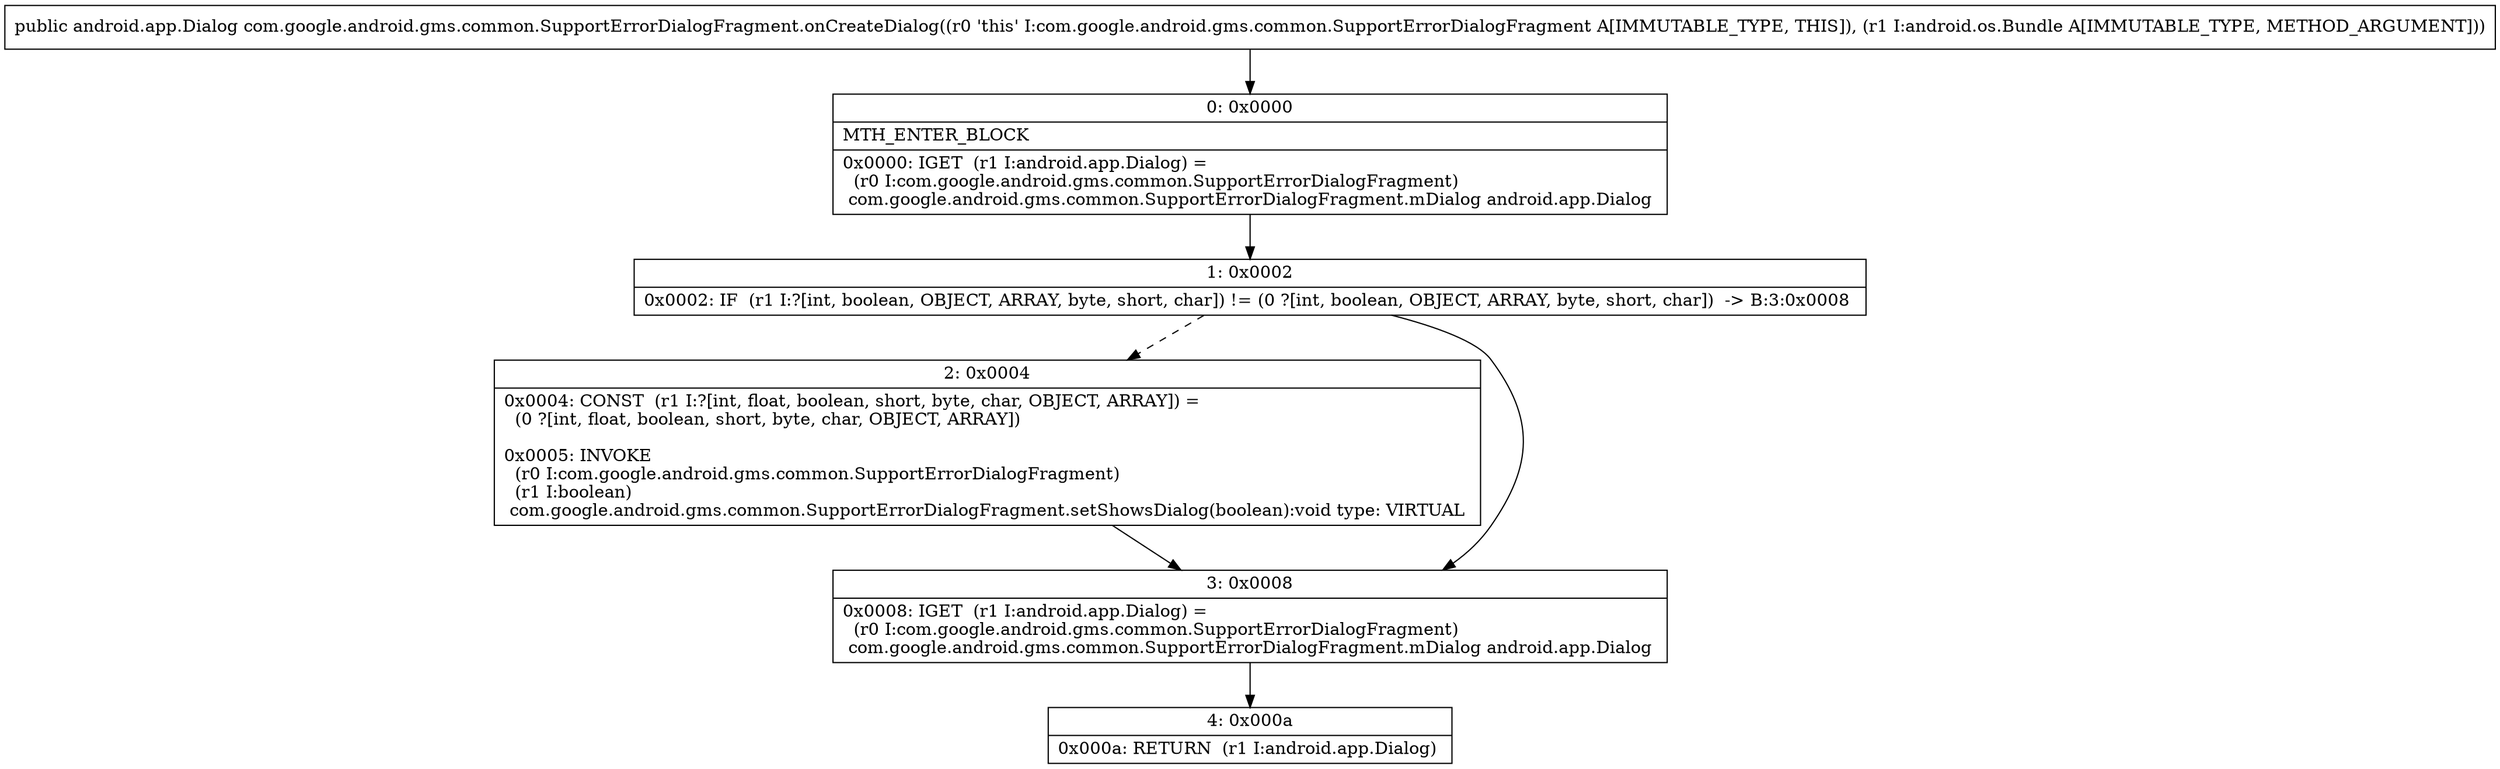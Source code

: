 digraph "CFG forcom.google.android.gms.common.SupportErrorDialogFragment.onCreateDialog(Landroid\/os\/Bundle;)Landroid\/app\/Dialog;" {
Node_0 [shape=record,label="{0\:\ 0x0000|MTH_ENTER_BLOCK\l|0x0000: IGET  (r1 I:android.app.Dialog) = \l  (r0 I:com.google.android.gms.common.SupportErrorDialogFragment)\l com.google.android.gms.common.SupportErrorDialogFragment.mDialog android.app.Dialog \l}"];
Node_1 [shape=record,label="{1\:\ 0x0002|0x0002: IF  (r1 I:?[int, boolean, OBJECT, ARRAY, byte, short, char]) != (0 ?[int, boolean, OBJECT, ARRAY, byte, short, char])  \-\> B:3:0x0008 \l}"];
Node_2 [shape=record,label="{2\:\ 0x0004|0x0004: CONST  (r1 I:?[int, float, boolean, short, byte, char, OBJECT, ARRAY]) = \l  (0 ?[int, float, boolean, short, byte, char, OBJECT, ARRAY])\l \l0x0005: INVOKE  \l  (r0 I:com.google.android.gms.common.SupportErrorDialogFragment)\l  (r1 I:boolean)\l com.google.android.gms.common.SupportErrorDialogFragment.setShowsDialog(boolean):void type: VIRTUAL \l}"];
Node_3 [shape=record,label="{3\:\ 0x0008|0x0008: IGET  (r1 I:android.app.Dialog) = \l  (r0 I:com.google.android.gms.common.SupportErrorDialogFragment)\l com.google.android.gms.common.SupportErrorDialogFragment.mDialog android.app.Dialog \l}"];
Node_4 [shape=record,label="{4\:\ 0x000a|0x000a: RETURN  (r1 I:android.app.Dialog) \l}"];
MethodNode[shape=record,label="{public android.app.Dialog com.google.android.gms.common.SupportErrorDialogFragment.onCreateDialog((r0 'this' I:com.google.android.gms.common.SupportErrorDialogFragment A[IMMUTABLE_TYPE, THIS]), (r1 I:android.os.Bundle A[IMMUTABLE_TYPE, METHOD_ARGUMENT])) }"];
MethodNode -> Node_0;
Node_0 -> Node_1;
Node_1 -> Node_2[style=dashed];
Node_1 -> Node_3;
Node_2 -> Node_3;
Node_3 -> Node_4;
}

